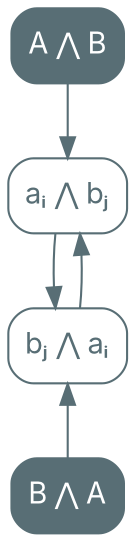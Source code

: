 digraph {
    bgcolor=transparent

    // Default theme: enabled
    node[shape="rectangle" style="rounded,filled" color="#586E75" fillcolor="#586E75" fontcolor="#ffffff" fontname="Inter,Arial"]
    edge [color="#586E75" fontcolor="#000000" fontname="Inter,Arial" fontsize=11]

    AandB[label="A ⋀ B"]
    AndAB[label="aᵢ ⋀ bⱼ" fillcolor="#ffffff" fontcolor="#586E75"]

    AandB -> AndAB

    BandA[label="B ⋀ A"]
    AndBA[label="bⱼ ⋀ aᵢ" fillcolor="#ffffff" fontcolor="#586E75"]

    AndBA -> BandA[dir=back]

    AndAB -> AndBA
    AndBA -> AndAB
}
